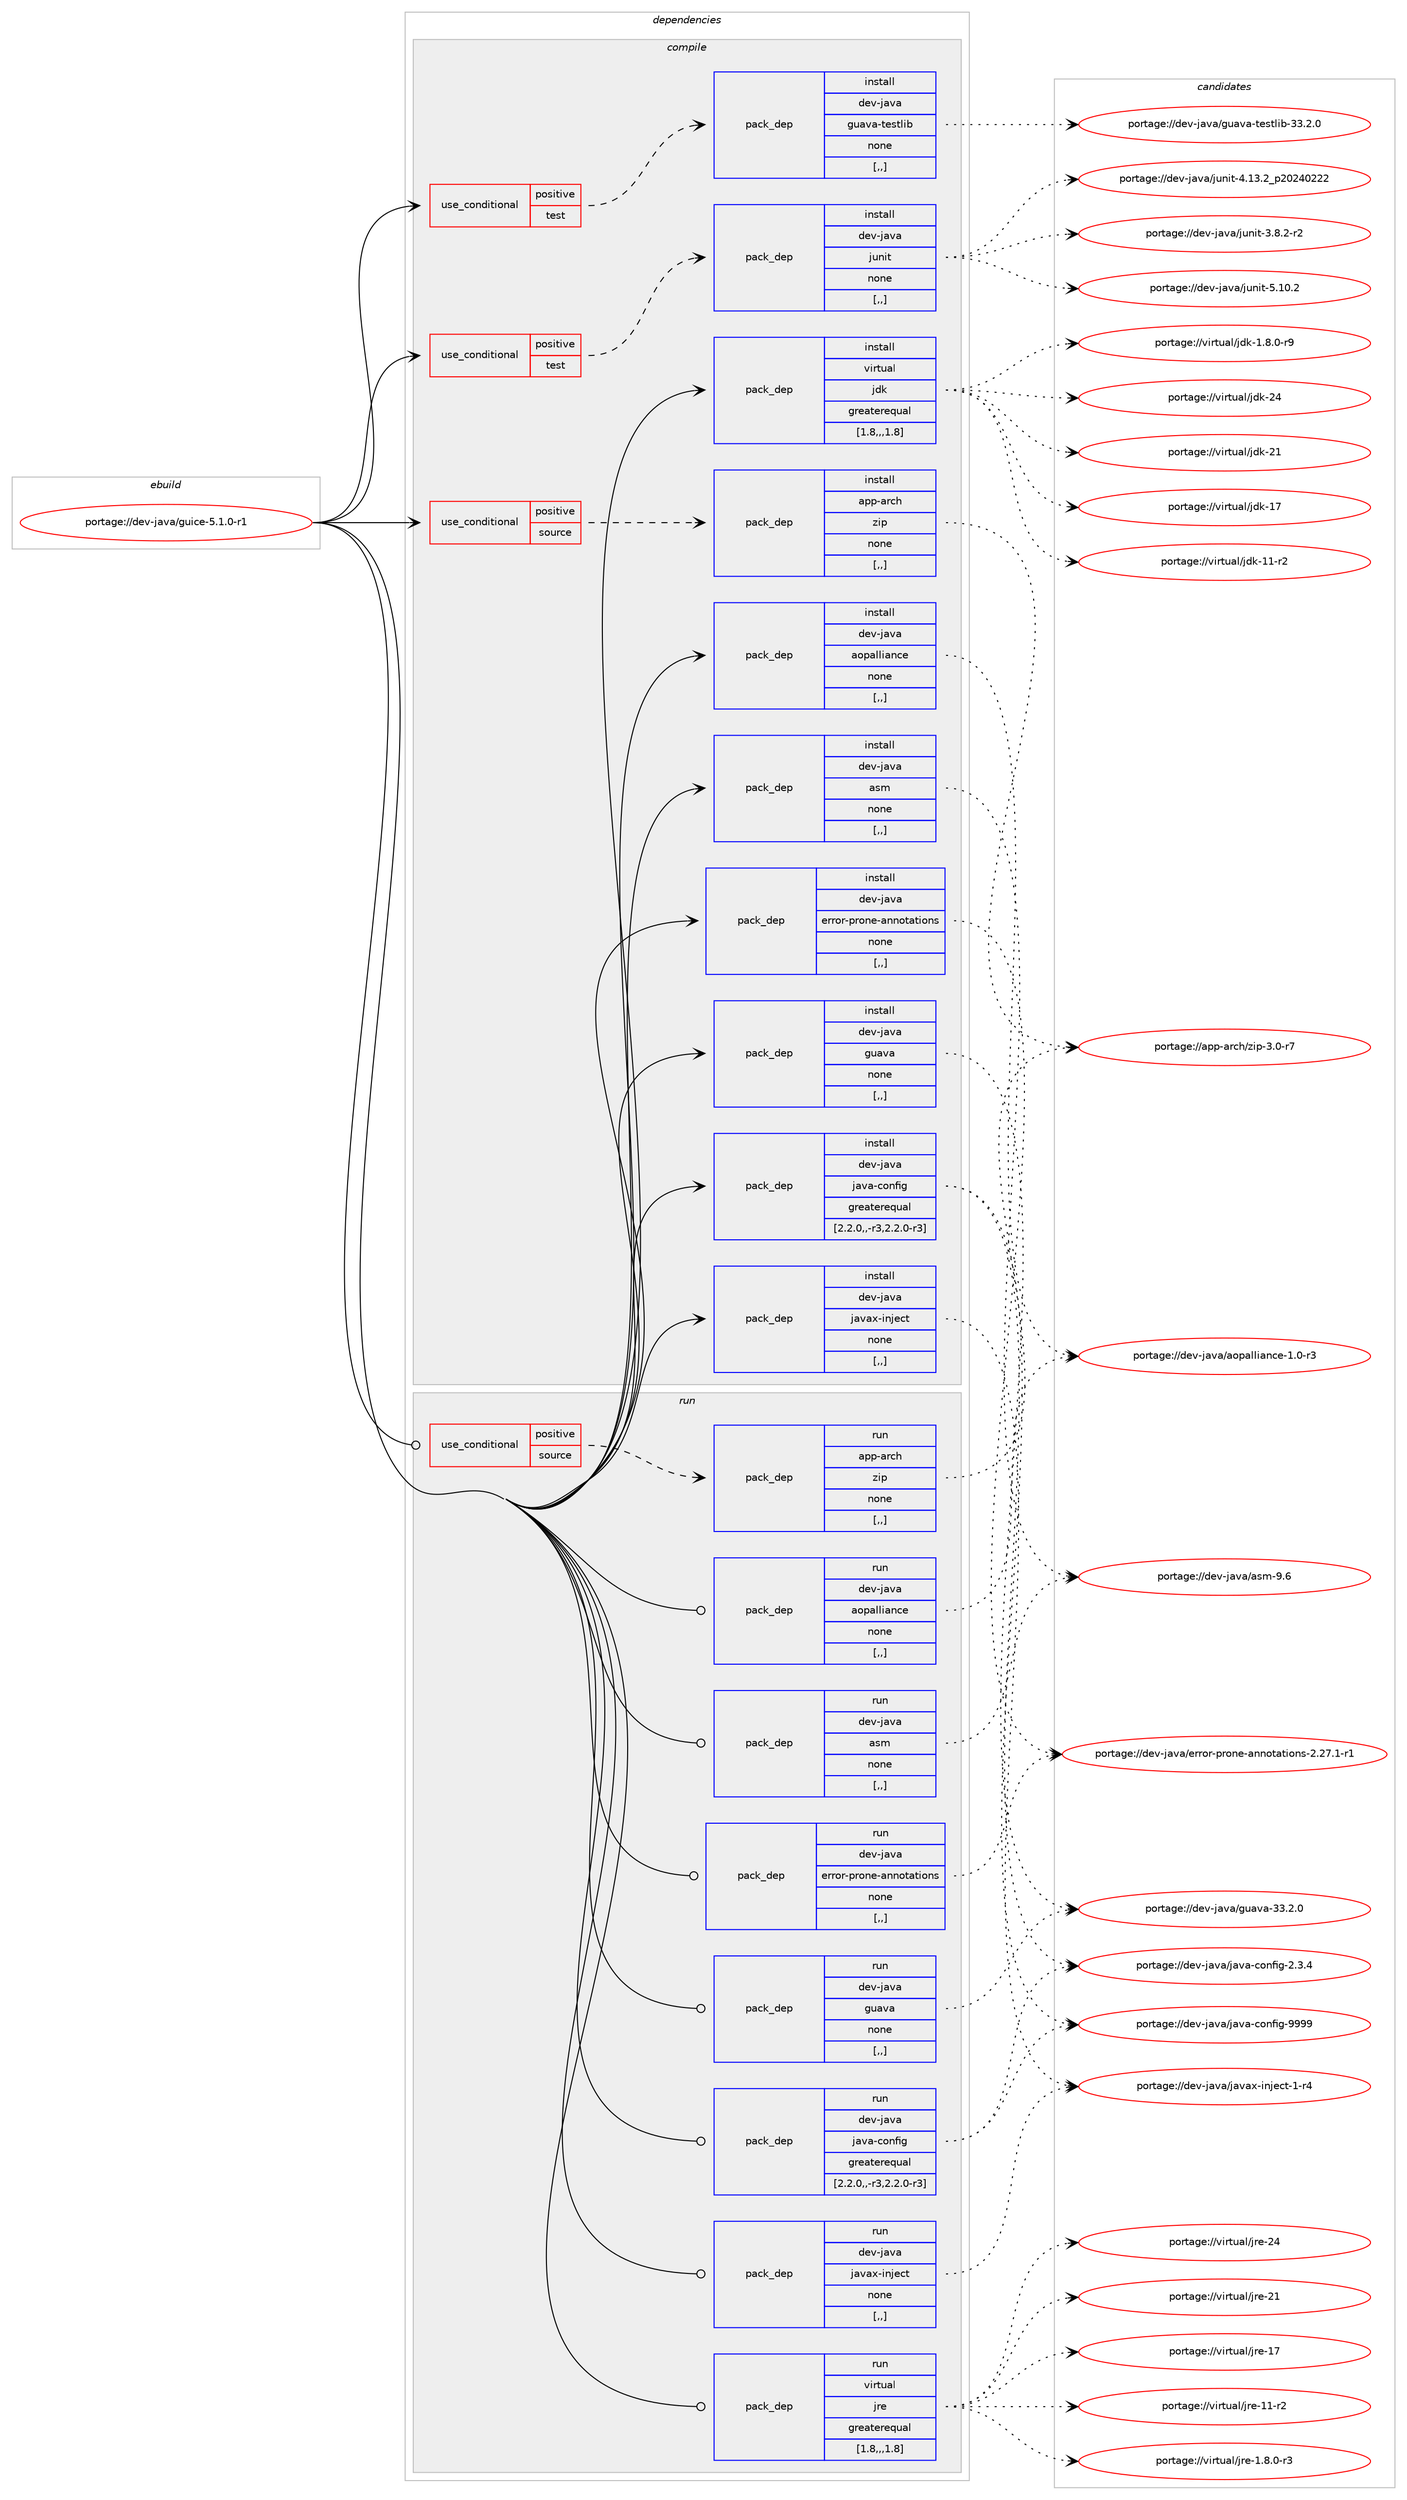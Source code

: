 digraph prolog {

# *************
# Graph options
# *************

newrank=true;
concentrate=true;
compound=true;
graph [rankdir=LR,fontname=Helvetica,fontsize=10,ranksep=1.5];#, ranksep=2.5, nodesep=0.2];
edge  [arrowhead=vee];
node  [fontname=Helvetica,fontsize=10];

# **********
# The ebuild
# **********

subgraph cluster_leftcol {
color=gray;
label=<<i>ebuild</i>>;
id [label="portage://dev-java/guice-5.1.0-r1", color=red, width=4, href="../dev-java/guice-5.1.0-r1.svg"];
}

# ****************
# The dependencies
# ****************

subgraph cluster_midcol {
color=gray;
label=<<i>dependencies</i>>;
subgraph cluster_compile {
fillcolor="#eeeeee";
style=filled;
label=<<i>compile</i>>;
subgraph cond21709 {
dependency93971 [label=<<TABLE BORDER="0" CELLBORDER="1" CELLSPACING="0" CELLPADDING="4"><TR><TD ROWSPAN="3" CELLPADDING="10">use_conditional</TD></TR><TR><TD>positive</TD></TR><TR><TD>source</TD></TR></TABLE>>, shape=none, color=red];
subgraph pack71207 {
dependency93972 [label=<<TABLE BORDER="0" CELLBORDER="1" CELLSPACING="0" CELLPADDING="4" WIDTH="220"><TR><TD ROWSPAN="6" CELLPADDING="30">pack_dep</TD></TR><TR><TD WIDTH="110">install</TD></TR><TR><TD>app-arch</TD></TR><TR><TD>zip</TD></TR><TR><TD>none</TD></TR><TR><TD>[,,]</TD></TR></TABLE>>, shape=none, color=blue];
}
dependency93971:e -> dependency93972:w [weight=20,style="dashed",arrowhead="vee"];
}
id:e -> dependency93971:w [weight=20,style="solid",arrowhead="vee"];
subgraph cond21710 {
dependency93973 [label=<<TABLE BORDER="0" CELLBORDER="1" CELLSPACING="0" CELLPADDING="4"><TR><TD ROWSPAN="3" CELLPADDING="10">use_conditional</TD></TR><TR><TD>positive</TD></TR><TR><TD>test</TD></TR></TABLE>>, shape=none, color=red];
subgraph pack71208 {
dependency93974 [label=<<TABLE BORDER="0" CELLBORDER="1" CELLSPACING="0" CELLPADDING="4" WIDTH="220"><TR><TD ROWSPAN="6" CELLPADDING="30">pack_dep</TD></TR><TR><TD WIDTH="110">install</TD></TR><TR><TD>dev-java</TD></TR><TR><TD>guava-testlib</TD></TR><TR><TD>none</TD></TR><TR><TD>[,,]</TD></TR></TABLE>>, shape=none, color=blue];
}
dependency93973:e -> dependency93974:w [weight=20,style="dashed",arrowhead="vee"];
}
id:e -> dependency93973:w [weight=20,style="solid",arrowhead="vee"];
subgraph cond21711 {
dependency93975 [label=<<TABLE BORDER="0" CELLBORDER="1" CELLSPACING="0" CELLPADDING="4"><TR><TD ROWSPAN="3" CELLPADDING="10">use_conditional</TD></TR><TR><TD>positive</TD></TR><TR><TD>test</TD></TR></TABLE>>, shape=none, color=red];
subgraph pack71209 {
dependency93976 [label=<<TABLE BORDER="0" CELLBORDER="1" CELLSPACING="0" CELLPADDING="4" WIDTH="220"><TR><TD ROWSPAN="6" CELLPADDING="30">pack_dep</TD></TR><TR><TD WIDTH="110">install</TD></TR><TR><TD>dev-java</TD></TR><TR><TD>junit</TD></TR><TR><TD>none</TD></TR><TR><TD>[,,]</TD></TR></TABLE>>, shape=none, color=blue];
}
dependency93975:e -> dependency93976:w [weight=20,style="dashed",arrowhead="vee"];
}
id:e -> dependency93975:w [weight=20,style="solid",arrowhead="vee"];
subgraph pack71210 {
dependency93977 [label=<<TABLE BORDER="0" CELLBORDER="1" CELLSPACING="0" CELLPADDING="4" WIDTH="220"><TR><TD ROWSPAN="6" CELLPADDING="30">pack_dep</TD></TR><TR><TD WIDTH="110">install</TD></TR><TR><TD>dev-java</TD></TR><TR><TD>aopalliance</TD></TR><TR><TD>none</TD></TR><TR><TD>[,,]</TD></TR></TABLE>>, shape=none, color=blue];
}
id:e -> dependency93977:w [weight=20,style="solid",arrowhead="vee"];
subgraph pack71211 {
dependency93978 [label=<<TABLE BORDER="0" CELLBORDER="1" CELLSPACING="0" CELLPADDING="4" WIDTH="220"><TR><TD ROWSPAN="6" CELLPADDING="30">pack_dep</TD></TR><TR><TD WIDTH="110">install</TD></TR><TR><TD>dev-java</TD></TR><TR><TD>asm</TD></TR><TR><TD>none</TD></TR><TR><TD>[,,]</TD></TR></TABLE>>, shape=none, color=blue];
}
id:e -> dependency93978:w [weight=20,style="solid",arrowhead="vee"];
subgraph pack71212 {
dependency93979 [label=<<TABLE BORDER="0" CELLBORDER="1" CELLSPACING="0" CELLPADDING="4" WIDTH="220"><TR><TD ROWSPAN="6" CELLPADDING="30">pack_dep</TD></TR><TR><TD WIDTH="110">install</TD></TR><TR><TD>dev-java</TD></TR><TR><TD>error-prone-annotations</TD></TR><TR><TD>none</TD></TR><TR><TD>[,,]</TD></TR></TABLE>>, shape=none, color=blue];
}
id:e -> dependency93979:w [weight=20,style="solid",arrowhead="vee"];
subgraph pack71213 {
dependency93980 [label=<<TABLE BORDER="0" CELLBORDER="1" CELLSPACING="0" CELLPADDING="4" WIDTH="220"><TR><TD ROWSPAN="6" CELLPADDING="30">pack_dep</TD></TR><TR><TD WIDTH="110">install</TD></TR><TR><TD>dev-java</TD></TR><TR><TD>guava</TD></TR><TR><TD>none</TD></TR><TR><TD>[,,]</TD></TR></TABLE>>, shape=none, color=blue];
}
id:e -> dependency93980:w [weight=20,style="solid",arrowhead="vee"];
subgraph pack71214 {
dependency93981 [label=<<TABLE BORDER="0" CELLBORDER="1" CELLSPACING="0" CELLPADDING="4" WIDTH="220"><TR><TD ROWSPAN="6" CELLPADDING="30">pack_dep</TD></TR><TR><TD WIDTH="110">install</TD></TR><TR><TD>dev-java</TD></TR><TR><TD>java-config</TD></TR><TR><TD>greaterequal</TD></TR><TR><TD>[2.2.0,,-r3,2.2.0-r3]</TD></TR></TABLE>>, shape=none, color=blue];
}
id:e -> dependency93981:w [weight=20,style="solid",arrowhead="vee"];
subgraph pack71215 {
dependency93982 [label=<<TABLE BORDER="0" CELLBORDER="1" CELLSPACING="0" CELLPADDING="4" WIDTH="220"><TR><TD ROWSPAN="6" CELLPADDING="30">pack_dep</TD></TR><TR><TD WIDTH="110">install</TD></TR><TR><TD>dev-java</TD></TR><TR><TD>javax-inject</TD></TR><TR><TD>none</TD></TR><TR><TD>[,,]</TD></TR></TABLE>>, shape=none, color=blue];
}
id:e -> dependency93982:w [weight=20,style="solid",arrowhead="vee"];
subgraph pack71216 {
dependency93983 [label=<<TABLE BORDER="0" CELLBORDER="1" CELLSPACING="0" CELLPADDING="4" WIDTH="220"><TR><TD ROWSPAN="6" CELLPADDING="30">pack_dep</TD></TR><TR><TD WIDTH="110">install</TD></TR><TR><TD>virtual</TD></TR><TR><TD>jdk</TD></TR><TR><TD>greaterequal</TD></TR><TR><TD>[1.8,,,1.8]</TD></TR></TABLE>>, shape=none, color=blue];
}
id:e -> dependency93983:w [weight=20,style="solid",arrowhead="vee"];
}
subgraph cluster_compileandrun {
fillcolor="#eeeeee";
style=filled;
label=<<i>compile and run</i>>;
}
subgraph cluster_run {
fillcolor="#eeeeee";
style=filled;
label=<<i>run</i>>;
subgraph cond21712 {
dependency93984 [label=<<TABLE BORDER="0" CELLBORDER="1" CELLSPACING="0" CELLPADDING="4"><TR><TD ROWSPAN="3" CELLPADDING="10">use_conditional</TD></TR><TR><TD>positive</TD></TR><TR><TD>source</TD></TR></TABLE>>, shape=none, color=red];
subgraph pack71217 {
dependency93985 [label=<<TABLE BORDER="0" CELLBORDER="1" CELLSPACING="0" CELLPADDING="4" WIDTH="220"><TR><TD ROWSPAN="6" CELLPADDING="30">pack_dep</TD></TR><TR><TD WIDTH="110">run</TD></TR><TR><TD>app-arch</TD></TR><TR><TD>zip</TD></TR><TR><TD>none</TD></TR><TR><TD>[,,]</TD></TR></TABLE>>, shape=none, color=blue];
}
dependency93984:e -> dependency93985:w [weight=20,style="dashed",arrowhead="vee"];
}
id:e -> dependency93984:w [weight=20,style="solid",arrowhead="odot"];
subgraph pack71218 {
dependency93986 [label=<<TABLE BORDER="0" CELLBORDER="1" CELLSPACING="0" CELLPADDING="4" WIDTH="220"><TR><TD ROWSPAN="6" CELLPADDING="30">pack_dep</TD></TR><TR><TD WIDTH="110">run</TD></TR><TR><TD>dev-java</TD></TR><TR><TD>aopalliance</TD></TR><TR><TD>none</TD></TR><TR><TD>[,,]</TD></TR></TABLE>>, shape=none, color=blue];
}
id:e -> dependency93986:w [weight=20,style="solid",arrowhead="odot"];
subgraph pack71219 {
dependency93987 [label=<<TABLE BORDER="0" CELLBORDER="1" CELLSPACING="0" CELLPADDING="4" WIDTH="220"><TR><TD ROWSPAN="6" CELLPADDING="30">pack_dep</TD></TR><TR><TD WIDTH="110">run</TD></TR><TR><TD>dev-java</TD></TR><TR><TD>asm</TD></TR><TR><TD>none</TD></TR><TR><TD>[,,]</TD></TR></TABLE>>, shape=none, color=blue];
}
id:e -> dependency93987:w [weight=20,style="solid",arrowhead="odot"];
subgraph pack71220 {
dependency93988 [label=<<TABLE BORDER="0" CELLBORDER="1" CELLSPACING="0" CELLPADDING="4" WIDTH="220"><TR><TD ROWSPAN="6" CELLPADDING="30">pack_dep</TD></TR><TR><TD WIDTH="110">run</TD></TR><TR><TD>dev-java</TD></TR><TR><TD>error-prone-annotations</TD></TR><TR><TD>none</TD></TR><TR><TD>[,,]</TD></TR></TABLE>>, shape=none, color=blue];
}
id:e -> dependency93988:w [weight=20,style="solid",arrowhead="odot"];
subgraph pack71221 {
dependency93989 [label=<<TABLE BORDER="0" CELLBORDER="1" CELLSPACING="0" CELLPADDING="4" WIDTH="220"><TR><TD ROWSPAN="6" CELLPADDING="30">pack_dep</TD></TR><TR><TD WIDTH="110">run</TD></TR><TR><TD>dev-java</TD></TR><TR><TD>guava</TD></TR><TR><TD>none</TD></TR><TR><TD>[,,]</TD></TR></TABLE>>, shape=none, color=blue];
}
id:e -> dependency93989:w [weight=20,style="solid",arrowhead="odot"];
subgraph pack71222 {
dependency93990 [label=<<TABLE BORDER="0" CELLBORDER="1" CELLSPACING="0" CELLPADDING="4" WIDTH="220"><TR><TD ROWSPAN="6" CELLPADDING="30">pack_dep</TD></TR><TR><TD WIDTH="110">run</TD></TR><TR><TD>dev-java</TD></TR><TR><TD>java-config</TD></TR><TR><TD>greaterequal</TD></TR><TR><TD>[2.2.0,,-r3,2.2.0-r3]</TD></TR></TABLE>>, shape=none, color=blue];
}
id:e -> dependency93990:w [weight=20,style="solid",arrowhead="odot"];
subgraph pack71223 {
dependency93991 [label=<<TABLE BORDER="0" CELLBORDER="1" CELLSPACING="0" CELLPADDING="4" WIDTH="220"><TR><TD ROWSPAN="6" CELLPADDING="30">pack_dep</TD></TR><TR><TD WIDTH="110">run</TD></TR><TR><TD>dev-java</TD></TR><TR><TD>javax-inject</TD></TR><TR><TD>none</TD></TR><TR><TD>[,,]</TD></TR></TABLE>>, shape=none, color=blue];
}
id:e -> dependency93991:w [weight=20,style="solid",arrowhead="odot"];
subgraph pack71224 {
dependency93992 [label=<<TABLE BORDER="0" CELLBORDER="1" CELLSPACING="0" CELLPADDING="4" WIDTH="220"><TR><TD ROWSPAN="6" CELLPADDING="30">pack_dep</TD></TR><TR><TD WIDTH="110">run</TD></TR><TR><TD>virtual</TD></TR><TR><TD>jre</TD></TR><TR><TD>greaterequal</TD></TR><TR><TD>[1.8,,,1.8]</TD></TR></TABLE>>, shape=none, color=blue];
}
id:e -> dependency93992:w [weight=20,style="solid",arrowhead="odot"];
}
}

# **************
# The candidates
# **************

subgraph cluster_choices {
rank=same;
color=gray;
label=<<i>candidates</i>>;

subgraph choice71207 {
color=black;
nodesep=1;
choice9711211245971149910447122105112455146484511455 [label="portage://app-arch/zip-3.0-r7", color=red, width=4,href="../app-arch/zip-3.0-r7.svg"];
dependency93972:e -> choice9711211245971149910447122105112455146484511455:w [style=dotted,weight="100"];
}
subgraph choice71208 {
color=black;
nodesep=1;
choice100101118451069711897471031179711897451161011151161081059845515146504648 [label="portage://dev-java/guava-testlib-33.2.0", color=red, width=4,href="../dev-java/guava-testlib-33.2.0.svg"];
dependency93974:e -> choice100101118451069711897471031179711897451161011151161081059845515146504648:w [style=dotted,weight="100"];
}
subgraph choice71209 {
color=black;
nodesep=1;
choice1001011184510697118974710611711010511645534649484650 [label="portage://dev-java/junit-5.10.2", color=red, width=4,href="../dev-java/junit-5.10.2.svg"];
choice1001011184510697118974710611711010511645524649514650951125048505248505050 [label="portage://dev-java/junit-4.13.2_p20240222", color=red, width=4,href="../dev-java/junit-4.13.2_p20240222.svg"];
choice100101118451069711897471061171101051164551465646504511450 [label="portage://dev-java/junit-3.8.2-r2", color=red, width=4,href="../dev-java/junit-3.8.2-r2.svg"];
dependency93976:e -> choice1001011184510697118974710611711010511645534649484650:w [style=dotted,weight="100"];
dependency93976:e -> choice1001011184510697118974710611711010511645524649514650951125048505248505050:w [style=dotted,weight="100"];
dependency93976:e -> choice100101118451069711897471061171101051164551465646504511450:w [style=dotted,weight="100"];
}
subgraph choice71210 {
color=black;
nodesep=1;
choice1001011184510697118974797111112971081081059711099101454946484511451 [label="portage://dev-java/aopalliance-1.0-r3", color=red, width=4,href="../dev-java/aopalliance-1.0-r3.svg"];
dependency93977:e -> choice1001011184510697118974797111112971081081059711099101454946484511451:w [style=dotted,weight="100"];
}
subgraph choice71211 {
color=black;
nodesep=1;
choice100101118451069711897479711510945574654 [label="portage://dev-java/asm-9.6", color=red, width=4,href="../dev-java/asm-9.6.svg"];
dependency93978:e -> choice100101118451069711897479711510945574654:w [style=dotted,weight="100"];
}
subgraph choice71212 {
color=black;
nodesep=1;
choice1001011184510697118974710111411411111445112114111110101459711011011111697116105111110115455046505546494511449 [label="portage://dev-java/error-prone-annotations-2.27.1-r1", color=red, width=4,href="../dev-java/error-prone-annotations-2.27.1-r1.svg"];
dependency93979:e -> choice1001011184510697118974710111411411111445112114111110101459711011011111697116105111110115455046505546494511449:w [style=dotted,weight="100"];
}
subgraph choice71213 {
color=black;
nodesep=1;
choice10010111845106971189747103117971189745515146504648 [label="portage://dev-java/guava-33.2.0", color=red, width=4,href="../dev-java/guava-33.2.0.svg"];
dependency93980:e -> choice10010111845106971189747103117971189745515146504648:w [style=dotted,weight="100"];
}
subgraph choice71214 {
color=black;
nodesep=1;
choice10010111845106971189747106971189745991111101021051034557575757 [label="portage://dev-java/java-config-9999", color=red, width=4,href="../dev-java/java-config-9999.svg"];
choice1001011184510697118974710697118974599111110102105103455046514652 [label="portage://dev-java/java-config-2.3.4", color=red, width=4,href="../dev-java/java-config-2.3.4.svg"];
dependency93981:e -> choice10010111845106971189747106971189745991111101021051034557575757:w [style=dotted,weight="100"];
dependency93981:e -> choice1001011184510697118974710697118974599111110102105103455046514652:w [style=dotted,weight="100"];
}
subgraph choice71215 {
color=black;
nodesep=1;
choice100101118451069711897471069711897120451051101061019911645494511452 [label="portage://dev-java/javax-inject-1-r4", color=red, width=4,href="../dev-java/javax-inject-1-r4.svg"];
dependency93982:e -> choice100101118451069711897471069711897120451051101061019911645494511452:w [style=dotted,weight="100"];
}
subgraph choice71216 {
color=black;
nodesep=1;
choice1181051141161179710847106100107455052 [label="portage://virtual/jdk-24", color=red, width=4,href="../virtual/jdk-24.svg"];
choice1181051141161179710847106100107455049 [label="portage://virtual/jdk-21", color=red, width=4,href="../virtual/jdk-21.svg"];
choice1181051141161179710847106100107454955 [label="portage://virtual/jdk-17", color=red, width=4,href="../virtual/jdk-17.svg"];
choice11810511411611797108471061001074549494511450 [label="portage://virtual/jdk-11-r2", color=red, width=4,href="../virtual/jdk-11-r2.svg"];
choice11810511411611797108471061001074549465646484511457 [label="portage://virtual/jdk-1.8.0-r9", color=red, width=4,href="../virtual/jdk-1.8.0-r9.svg"];
dependency93983:e -> choice1181051141161179710847106100107455052:w [style=dotted,weight="100"];
dependency93983:e -> choice1181051141161179710847106100107455049:w [style=dotted,weight="100"];
dependency93983:e -> choice1181051141161179710847106100107454955:w [style=dotted,weight="100"];
dependency93983:e -> choice11810511411611797108471061001074549494511450:w [style=dotted,weight="100"];
dependency93983:e -> choice11810511411611797108471061001074549465646484511457:w [style=dotted,weight="100"];
}
subgraph choice71217 {
color=black;
nodesep=1;
choice9711211245971149910447122105112455146484511455 [label="portage://app-arch/zip-3.0-r7", color=red, width=4,href="../app-arch/zip-3.0-r7.svg"];
dependency93985:e -> choice9711211245971149910447122105112455146484511455:w [style=dotted,weight="100"];
}
subgraph choice71218 {
color=black;
nodesep=1;
choice1001011184510697118974797111112971081081059711099101454946484511451 [label="portage://dev-java/aopalliance-1.0-r3", color=red, width=4,href="../dev-java/aopalliance-1.0-r3.svg"];
dependency93986:e -> choice1001011184510697118974797111112971081081059711099101454946484511451:w [style=dotted,weight="100"];
}
subgraph choice71219 {
color=black;
nodesep=1;
choice100101118451069711897479711510945574654 [label="portage://dev-java/asm-9.6", color=red, width=4,href="../dev-java/asm-9.6.svg"];
dependency93987:e -> choice100101118451069711897479711510945574654:w [style=dotted,weight="100"];
}
subgraph choice71220 {
color=black;
nodesep=1;
choice1001011184510697118974710111411411111445112114111110101459711011011111697116105111110115455046505546494511449 [label="portage://dev-java/error-prone-annotations-2.27.1-r1", color=red, width=4,href="../dev-java/error-prone-annotations-2.27.1-r1.svg"];
dependency93988:e -> choice1001011184510697118974710111411411111445112114111110101459711011011111697116105111110115455046505546494511449:w [style=dotted,weight="100"];
}
subgraph choice71221 {
color=black;
nodesep=1;
choice10010111845106971189747103117971189745515146504648 [label="portage://dev-java/guava-33.2.0", color=red, width=4,href="../dev-java/guava-33.2.0.svg"];
dependency93989:e -> choice10010111845106971189747103117971189745515146504648:w [style=dotted,weight="100"];
}
subgraph choice71222 {
color=black;
nodesep=1;
choice10010111845106971189747106971189745991111101021051034557575757 [label="portage://dev-java/java-config-9999", color=red, width=4,href="../dev-java/java-config-9999.svg"];
choice1001011184510697118974710697118974599111110102105103455046514652 [label="portage://dev-java/java-config-2.3.4", color=red, width=4,href="../dev-java/java-config-2.3.4.svg"];
dependency93990:e -> choice10010111845106971189747106971189745991111101021051034557575757:w [style=dotted,weight="100"];
dependency93990:e -> choice1001011184510697118974710697118974599111110102105103455046514652:w [style=dotted,weight="100"];
}
subgraph choice71223 {
color=black;
nodesep=1;
choice100101118451069711897471069711897120451051101061019911645494511452 [label="portage://dev-java/javax-inject-1-r4", color=red, width=4,href="../dev-java/javax-inject-1-r4.svg"];
dependency93991:e -> choice100101118451069711897471069711897120451051101061019911645494511452:w [style=dotted,weight="100"];
}
subgraph choice71224 {
color=black;
nodesep=1;
choice1181051141161179710847106114101455052 [label="portage://virtual/jre-24", color=red, width=4,href="../virtual/jre-24.svg"];
choice1181051141161179710847106114101455049 [label="portage://virtual/jre-21", color=red, width=4,href="../virtual/jre-21.svg"];
choice1181051141161179710847106114101454955 [label="portage://virtual/jre-17", color=red, width=4,href="../virtual/jre-17.svg"];
choice11810511411611797108471061141014549494511450 [label="portage://virtual/jre-11-r2", color=red, width=4,href="../virtual/jre-11-r2.svg"];
choice11810511411611797108471061141014549465646484511451 [label="portage://virtual/jre-1.8.0-r3", color=red, width=4,href="../virtual/jre-1.8.0-r3.svg"];
dependency93992:e -> choice1181051141161179710847106114101455052:w [style=dotted,weight="100"];
dependency93992:e -> choice1181051141161179710847106114101455049:w [style=dotted,weight="100"];
dependency93992:e -> choice1181051141161179710847106114101454955:w [style=dotted,weight="100"];
dependency93992:e -> choice11810511411611797108471061141014549494511450:w [style=dotted,weight="100"];
dependency93992:e -> choice11810511411611797108471061141014549465646484511451:w [style=dotted,weight="100"];
}
}

}
